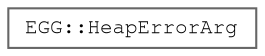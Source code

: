 digraph "Graphical Class Hierarchy"
{
 // LATEX_PDF_SIZE
  bgcolor="transparent";
  edge [fontname=FreeMono,fontsize=10,labelfontname=FreeMono,labelfontsize=10];
  node [fontname=FreeMono,fontsize=10,shape=box,height=0.2,width=0.4];
  rankdir="LR";
  Node0 [label="EGG::HeapErrorArg",height=0.2,width=0.4,color="grey40", fillcolor="white", style="filled",URL="$struct_e_g_g_1_1_heap_error_arg.html",tooltip=" "];
}
